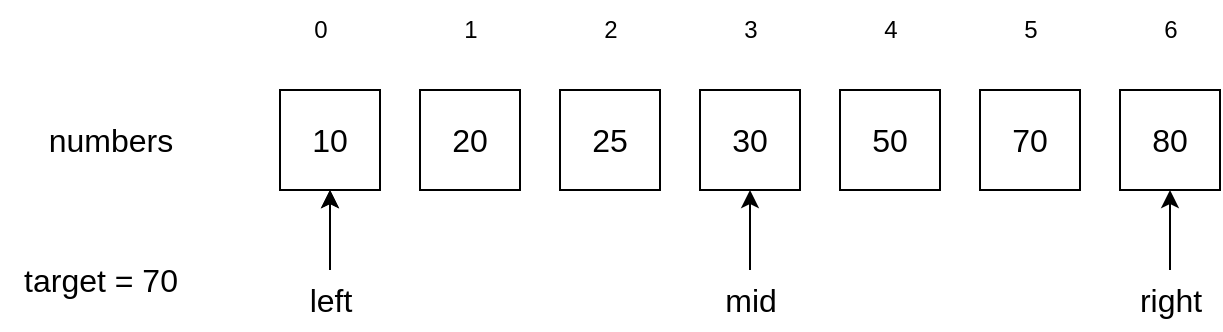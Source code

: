 <mxfile>
    <diagram id="7MVi0bm6qe5B2Sx9ZIpo" name="Page-1">
        <mxGraphModel dx="836" dy="779" grid="1" gridSize="10" guides="1" tooltips="1" connect="1" arrows="1" fold="1" page="1" pageScale="1" pageWidth="850" pageHeight="1100" math="0" shadow="0">
            <root>
                <mxCell id="0"/>
                <mxCell id="1" parent="0"/>
                <mxCell id="2" value="10" style="whiteSpace=wrap;html=1;aspect=fixed;fontSize=16;" parent="1" vertex="1">
                    <mxGeometry x="170" y="70" width="50" height="50" as="geometry"/>
                </mxCell>
                <mxCell id="3" value="20" style="whiteSpace=wrap;html=1;aspect=fixed;fontSize=16;" parent="1" vertex="1">
                    <mxGeometry x="240" y="70" width="50" height="50" as="geometry"/>
                </mxCell>
                <mxCell id="4" value="25" style="whiteSpace=wrap;html=1;aspect=fixed;fontSize=16;" parent="1" vertex="1">
                    <mxGeometry x="310" y="70" width="50" height="50" as="geometry"/>
                </mxCell>
                <mxCell id="5" value="30" style="whiteSpace=wrap;html=1;aspect=fixed;fontSize=16;" parent="1" vertex="1">
                    <mxGeometry x="380" y="70" width="50" height="50" as="geometry"/>
                </mxCell>
                <mxCell id="6" value="50" style="whiteSpace=wrap;html=1;aspect=fixed;fontSize=16;" parent="1" vertex="1">
                    <mxGeometry x="450" y="70" width="50" height="50" as="geometry"/>
                </mxCell>
                <mxCell id="7" value="70" style="whiteSpace=wrap;html=1;aspect=fixed;fontSize=16;" parent="1" vertex="1">
                    <mxGeometry x="520" y="70" width="50" height="50" as="geometry"/>
                </mxCell>
                <mxCell id="8" value="80" style="whiteSpace=wrap;html=1;aspect=fixed;fontSize=16;" parent="1" vertex="1">
                    <mxGeometry x="590" y="70" width="50" height="50" as="geometry"/>
                </mxCell>
                <mxCell id="9" value="numbers" style="text;html=1;align=center;verticalAlign=middle;resizable=0;points=[];autosize=1;strokeColor=none;fillColor=none;fontSize=16;" parent="1" vertex="1">
                    <mxGeometry x="40" y="80" width="90" height="30" as="geometry"/>
                </mxCell>
                <mxCell id="10" value="target = 70" style="text;html=1;align=center;verticalAlign=middle;resizable=0;points=[];autosize=1;strokeColor=none;fillColor=none;fontSize=16;" parent="1" vertex="1">
                    <mxGeometry x="30" y="150" width="100" height="30" as="geometry"/>
                </mxCell>
                <mxCell id="14" value="" style="edgeStyle=none;html=1;fontSize=16;" parent="1" target="2" edge="1">
                    <mxGeometry relative="1" as="geometry">
                        <mxPoint x="195" y="150" as="sourcePoint"/>
                    </mxGeometry>
                </mxCell>
                <mxCell id="19" value="" style="edgeStyle=none;html=1;fontSize=16;" parent="1" source="13" target="2" edge="1">
                    <mxGeometry relative="1" as="geometry"/>
                </mxCell>
                <mxCell id="13" value="left" style="text;html=1;align=center;verticalAlign=middle;resizable=0;points=[];autosize=1;strokeColor=none;fillColor=none;fontSize=16;" parent="1" vertex="1">
                    <mxGeometry x="175" y="160" width="40" height="30" as="geometry"/>
                </mxCell>
                <mxCell id="16" value="" style="edgeStyle=none;html=1;fontSize=16;" parent="1" source="15" target="8" edge="1">
                    <mxGeometry relative="1" as="geometry"/>
                </mxCell>
                <mxCell id="15" value="right" style="text;html=1;align=center;verticalAlign=middle;resizable=0;points=[];autosize=1;strokeColor=none;fillColor=none;fontSize=16;" parent="1" vertex="1">
                    <mxGeometry x="590" y="160" width="50" height="30" as="geometry"/>
                </mxCell>
                <mxCell id="18" value="" style="edgeStyle=none;html=1;fontSize=16;" parent="1" source="17" target="5" edge="1">
                    <mxGeometry relative="1" as="geometry"/>
                </mxCell>
                <mxCell id="17" value="mid" style="text;html=1;align=center;verticalAlign=middle;resizable=0;points=[];autosize=1;strokeColor=none;fillColor=none;fontSize=16;" parent="1" vertex="1">
                    <mxGeometry x="380" y="160" width="50" height="30" as="geometry"/>
                </mxCell>
                <mxCell id="20" value="0" style="text;html=1;align=center;verticalAlign=middle;resizable=0;points=[];autosize=1;strokeColor=none;fillColor=none;" vertex="1" parent="1">
                    <mxGeometry x="175" y="25" width="30" height="30" as="geometry"/>
                </mxCell>
                <mxCell id="21" value="1" style="text;html=1;align=center;verticalAlign=middle;resizable=0;points=[];autosize=1;strokeColor=none;fillColor=none;" vertex="1" parent="1">
                    <mxGeometry x="250" y="25" width="30" height="30" as="geometry"/>
                </mxCell>
                <mxCell id="22" value="2" style="text;html=1;align=center;verticalAlign=middle;resizable=0;points=[];autosize=1;strokeColor=none;fillColor=none;" vertex="1" parent="1">
                    <mxGeometry x="320" y="25" width="30" height="30" as="geometry"/>
                </mxCell>
                <mxCell id="23" value="3" style="text;html=1;align=center;verticalAlign=middle;resizable=0;points=[];autosize=1;strokeColor=none;fillColor=none;" vertex="1" parent="1">
                    <mxGeometry x="390" y="25" width="30" height="30" as="geometry"/>
                </mxCell>
                <mxCell id="24" value="4" style="text;html=1;align=center;verticalAlign=middle;resizable=0;points=[];autosize=1;strokeColor=none;fillColor=none;" vertex="1" parent="1">
                    <mxGeometry x="460" y="25" width="30" height="30" as="geometry"/>
                </mxCell>
                <mxCell id="25" value="5" style="text;html=1;align=center;verticalAlign=middle;resizable=0;points=[];autosize=1;strokeColor=none;fillColor=none;" vertex="1" parent="1">
                    <mxGeometry x="530" y="25" width="30" height="30" as="geometry"/>
                </mxCell>
                <mxCell id="26" value="6" style="text;html=1;align=center;verticalAlign=middle;resizable=0;points=[];autosize=1;strokeColor=none;fillColor=none;" vertex="1" parent="1">
                    <mxGeometry x="600" y="25" width="30" height="30" as="geometry"/>
                </mxCell>
            </root>
        </mxGraphModel>
    </diagram>
</mxfile>